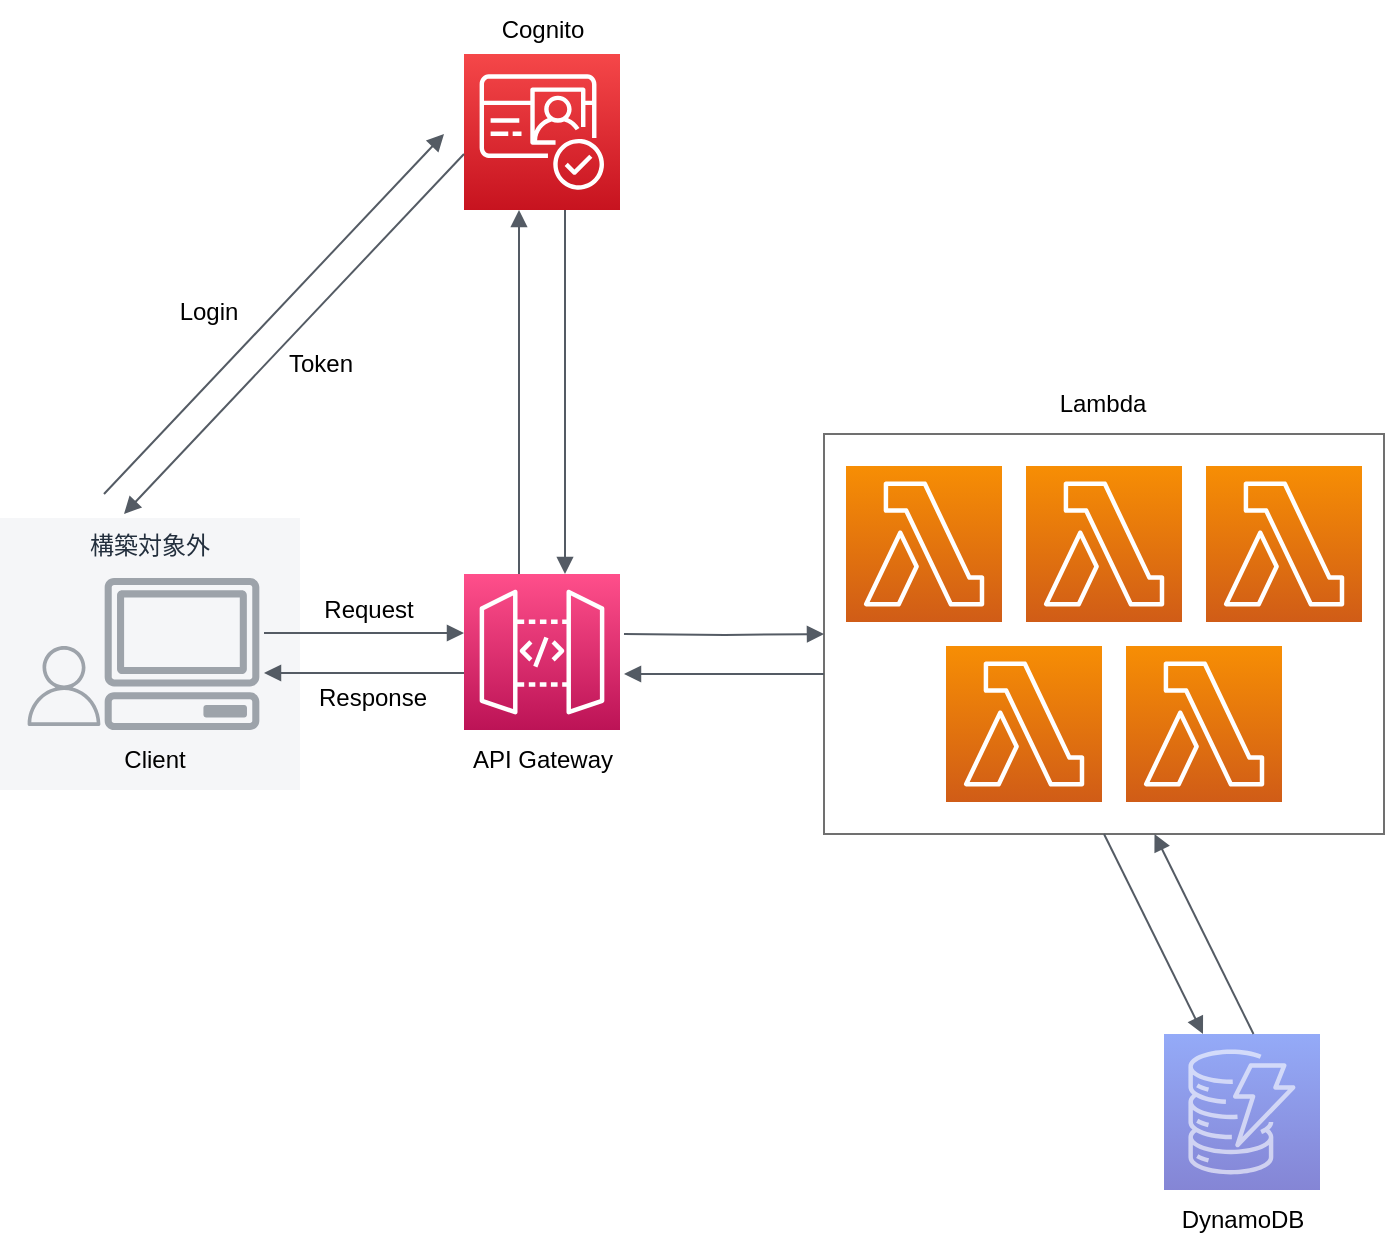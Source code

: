 <mxfile version="20.0.3" type="github"><diagram id="Mso7r11oGm82ifSHZ_Ct" name="Page-1"><mxGraphModel dx="1280" dy="922" grid="1" gridSize="10" guides="1" tooltips="1" connect="1" arrows="1" fold="1" page="1" pageScale="1" pageWidth="827" pageHeight="1169" math="0" shadow="0"><root><mxCell id="0"/><mxCell id="1" parent="0"/><mxCell id="8J5b4x6bjnte7Qw-fBxY-11" value="Generic group" style="dashed=0;verticalAlign=top;fontStyle=0;noLabel=1;fillColor=none;strokeColor=#707070;" vertex="1" parent="1"><mxGeometry x="490" y="400" width="280" height="200" as="geometry"/></mxCell><mxCell id="8J5b4x6bjnte7Qw-fBxY-1" value="" style="sketch=0;points=[[0,0,0],[0.25,0,0],[0.5,0,0],[0.75,0,0],[1,0,0],[0,1,0],[0.25,1,0],[0.5,1,0],[0.75,1,0],[1,1,0],[0,0.25,0],[0,0.5,0],[0,0.75,0],[1,0.25,0],[1,0.5,0],[1,0.75,0]];outlineConnect=0;fontColor=#232F3E;gradientColor=#F54749;gradientDirection=north;fillColor=#C7131F;strokeColor=#ffffff;dashed=0;verticalLabelPosition=bottom;verticalAlign=top;align=center;html=1;fontSize=12;fontStyle=0;aspect=fixed;shape=mxgraph.aws4.resourceIcon;resIcon=mxgraph.aws4.cognito;" vertex="1" parent="1"><mxGeometry x="310" y="210" width="78" height="78" as="geometry"/></mxCell><mxCell id="8J5b4x6bjnte7Qw-fBxY-2" value="" style="sketch=0;points=[[0,0,0],[0.25,0,0],[0.5,0,0],[0.75,0,0],[1,0,0],[0,1,0],[0.25,1,0],[0.5,1,0],[0.75,1,0],[1,1,0],[0,0.25,0],[0,0.5,0],[0,0.75,0],[1,0.25,0],[1,0.5,0],[1,0.75,0]];outlineConnect=0;fontColor=#232F3E;gradientColor=#F78E04;gradientDirection=north;fillColor=#D05C17;strokeColor=#ffffff;dashed=0;verticalLabelPosition=bottom;verticalAlign=top;align=center;html=1;fontSize=12;fontStyle=0;aspect=fixed;shape=mxgraph.aws4.resourceIcon;resIcon=mxgraph.aws4.lambda;" vertex="1" parent="1"><mxGeometry x="501" y="416" width="78" height="78" as="geometry"/></mxCell><mxCell id="8J5b4x6bjnte7Qw-fBxY-3" value="" style="sketch=0;points=[[0,0,0],[0.25,0,0],[0.5,0,0],[0.75,0,0],[1,0,0],[0,1,0],[0.25,1,0],[0.5,1,0],[0.75,1,0],[1,1,0],[0,0.25,0],[0,0.5,0],[0,0.75,0],[1,0.25,0],[1,0.5,0],[1,0.75,0]];outlineConnect=0;fontColor=#232F3E;gradientColor=#FF4F8B;gradientDirection=north;fillColor=#BC1356;strokeColor=#ffffff;dashed=0;verticalLabelPosition=bottom;verticalAlign=top;align=center;html=1;fontSize=12;fontStyle=0;aspect=fixed;shape=mxgraph.aws4.resourceIcon;resIcon=mxgraph.aws4.api_gateway;" vertex="1" parent="1"><mxGeometry x="310" y="470" width="78" height="78" as="geometry"/></mxCell><mxCell id="8J5b4x6bjnte7Qw-fBxY-4" value="" style="sketch=0;points=[[0,0,0],[0.25,0,0],[0.5,0,0],[0.75,0,0],[1,0,0],[0,1,0],[0.25,1,0],[0.5,1,0],[0.75,1,0],[1,1,0],[0,0.25,0],[0,0.5,0],[0,0.75,0],[1,0.25,0],[1,0.5,0],[1,0.75,0]];outlineConnect=0;fontColor=#232F3E;gradientColor=#F78E04;gradientDirection=north;fillColor=#D05C17;strokeColor=#ffffff;dashed=0;verticalLabelPosition=bottom;verticalAlign=top;align=center;html=1;fontSize=12;fontStyle=0;aspect=fixed;shape=mxgraph.aws4.resourceIcon;resIcon=mxgraph.aws4.lambda;" vertex="1" parent="1"><mxGeometry x="551" y="506" width="78" height="78" as="geometry"/></mxCell><mxCell id="8J5b4x6bjnte7Qw-fBxY-5" value="" style="sketch=0;points=[[0,0,0],[0.25,0,0],[0.5,0,0],[0.75,0,0],[1,0,0],[0,1,0],[0.25,1,0],[0.5,1,0],[0.75,1,0],[1,1,0],[0,0.25,0],[0,0.5,0],[0,0.75,0],[1,0.25,0],[1,0.5,0],[1,0.75,0]];outlineConnect=0;fontColor=#232F3E;gradientColor=#F78E04;gradientDirection=north;fillColor=#D05C17;strokeColor=#ffffff;dashed=0;verticalLabelPosition=bottom;verticalAlign=top;align=center;html=1;fontSize=12;fontStyle=0;aspect=fixed;shape=mxgraph.aws4.resourceIcon;resIcon=mxgraph.aws4.lambda;" vertex="1" parent="1"><mxGeometry x="641" y="506" width="78" height="78" as="geometry"/></mxCell><mxCell id="8J5b4x6bjnte7Qw-fBxY-6" value="" style="sketch=0;points=[[0,0,0],[0.25,0,0],[0.5,0,0],[0.75,0,0],[1,0,0],[0,1,0],[0.25,1,0],[0.5,1,0],[0.75,1,0],[1,1,0],[0,0.25,0],[0,0.5,0],[0,0.75,0],[1,0.25,0],[1,0.5,0],[1,0.75,0]];outlineConnect=0;fontColor=#232F3E;gradientColor=#F78E04;gradientDirection=north;fillColor=#D05C17;strokeColor=#ffffff;dashed=0;verticalLabelPosition=bottom;verticalAlign=top;align=center;html=1;fontSize=12;fontStyle=0;aspect=fixed;shape=mxgraph.aws4.resourceIcon;resIcon=mxgraph.aws4.lambda;" vertex="1" parent="1"><mxGeometry x="591" y="416" width="78" height="78" as="geometry"/></mxCell><mxCell id="8J5b4x6bjnte7Qw-fBxY-7" value="" style="sketch=0;points=[[0,0,0],[0.25,0,0],[0.5,0,0],[0.75,0,0],[1,0,0],[0,1,0],[0.25,1,0],[0.5,1,0],[0.75,1,0],[1,1,0],[0,0.25,0],[0,0.5,0],[0,0.75,0],[1,0.25,0],[1,0.5,0],[1,0.75,0]];outlineConnect=0;fontColor=#232F3E;gradientColor=#F78E04;gradientDirection=north;fillColor=#D05C17;strokeColor=#ffffff;dashed=0;verticalLabelPosition=bottom;verticalAlign=top;align=center;html=1;fontSize=12;fontStyle=0;aspect=fixed;shape=mxgraph.aws4.resourceIcon;resIcon=mxgraph.aws4.lambda;" vertex="1" parent="1"><mxGeometry x="681" y="416" width="78" height="78" as="geometry"/></mxCell><mxCell id="8J5b4x6bjnte7Qw-fBxY-8" value="" style="edgeStyle=orthogonalEdgeStyle;html=1;endArrow=none;elbow=vertical;startArrow=block;startFill=1;strokeColor=#545B64;rounded=0;entryX=0.25;entryY=0;entryDx=0;entryDy=0;entryPerimeter=0;exitX=0.25;exitY=1;exitDx=0;exitDy=0;exitPerimeter=0;" edge="1" parent="1"><mxGeometry width="100" relative="1" as="geometry"><mxPoint x="337.5" y="288" as="sourcePoint"/><mxPoint x="337.5" y="470" as="targetPoint"/></mxGeometry></mxCell><mxCell id="8J5b4x6bjnte7Qw-fBxY-9" value="" style="edgeStyle=orthogonalEdgeStyle;html=1;endArrow=block;elbow=vertical;startArrow=none;endFill=1;strokeColor=#545B64;rounded=0;exitX=0.75;exitY=1;exitDx=0;exitDy=0;exitPerimeter=0;entryX=0.75;entryY=0;entryDx=0;entryDy=0;entryPerimeter=0;" edge="1" parent="1"><mxGeometry width="100" relative="1" as="geometry"><mxPoint x="360.5" y="288" as="sourcePoint"/><mxPoint x="360.5" y="470" as="targetPoint"/></mxGeometry></mxCell><mxCell id="8J5b4x6bjnte7Qw-fBxY-10" value="" style="edgeStyle=orthogonalEdgeStyle;html=1;endArrow=block;elbow=vertical;startArrow=none;endFill=1;strokeColor=#545B64;rounded=0;entryX=0;entryY=0.5;entryDx=0;entryDy=0;" edge="1" parent="1" target="8J5b4x6bjnte7Qw-fBxY-11"><mxGeometry width="100" relative="1" as="geometry"><mxPoint x="390" y="500" as="sourcePoint"/><mxPoint x="440" y="620" as="targetPoint"/></mxGeometry></mxCell><mxCell id="8J5b4x6bjnte7Qw-fBxY-14" value="" style="edgeStyle=orthogonalEdgeStyle;html=1;endArrow=none;elbow=vertical;startArrow=block;startFill=1;strokeColor=#545B64;rounded=0;" edge="1" parent="1"><mxGeometry width="100" relative="1" as="geometry"><mxPoint x="390" y="520" as="sourcePoint"/><mxPoint x="490" y="520" as="targetPoint"/></mxGeometry></mxCell><mxCell id="8J5b4x6bjnte7Qw-fBxY-16" value="" style="sketch=0;outlineConnect=0;fontColor=#232F3E;gradientColor=none;fillColor=#232F3D;strokeColor=none;dashed=0;verticalLabelPosition=bottom;verticalAlign=top;align=center;html=1;fontSize=12;fontStyle=0;aspect=fixed;pointerEvents=1;shape=mxgraph.aws4.user;" vertex="1" parent="1"><mxGeometry x="90" y="506" width="40" height="40" as="geometry"/></mxCell><mxCell id="8J5b4x6bjnte7Qw-fBxY-17" value="" style="sketch=0;outlineConnect=0;fontColor=#232F3E;gradientColor=none;fillColor=#232F3D;strokeColor=none;dashed=0;verticalLabelPosition=bottom;verticalAlign=top;align=center;html=1;fontSize=12;fontStyle=0;aspect=fixed;pointerEvents=1;shape=mxgraph.aws4.client;" vertex="1" parent="1"><mxGeometry x="130" y="472" width="78" height="76" as="geometry"/></mxCell><mxCell id="8J5b4x6bjnte7Qw-fBxY-21" value="構築対象外" style="fillColor=#EFF0F3;strokeColor=none;dashed=0;verticalAlign=top;fontStyle=0;fontColor=#232F3D;opacity=60;" vertex="1" parent="1"><mxGeometry x="78" y="442" width="150" height="136" as="geometry"/></mxCell><mxCell id="8J5b4x6bjnte7Qw-fBxY-20" value="" style="edgeStyle=orthogonalEdgeStyle;html=1;endArrow=none;elbow=vertical;startArrow=block;startFill=1;strokeColor=#545B64;rounded=0;" edge="1" parent="1"><mxGeometry width="100" relative="1" as="geometry"><mxPoint x="210" y="519.5" as="sourcePoint"/><mxPoint x="310" y="519.5" as="targetPoint"/></mxGeometry></mxCell><mxCell id="8J5b4x6bjnte7Qw-fBxY-19" value="" style="edgeStyle=orthogonalEdgeStyle;html=1;endArrow=block;elbow=vertical;startArrow=none;endFill=1;strokeColor=#545B64;rounded=0;entryX=0;entryY=0.5;entryDx=0;entryDy=0;" edge="1" parent="1"><mxGeometry width="100" relative="1" as="geometry"><mxPoint x="210" y="499.5" as="sourcePoint"/><mxPoint x="310" y="499.5" as="targetPoint"/></mxGeometry></mxCell><mxCell id="8J5b4x6bjnte7Qw-fBxY-22" value="" style="html=1;endArrow=block;elbow=vertical;startArrow=none;endFill=1;strokeColor=#545B64;rounded=0;fontColor=none;" edge="1" parent="1"><mxGeometry width="100" relative="1" as="geometry"><mxPoint x="130" y="430" as="sourcePoint"/><mxPoint x="300" y="250" as="targetPoint"/></mxGeometry></mxCell><mxCell id="8J5b4x6bjnte7Qw-fBxY-23" value="" style="html=1;endArrow=none;elbow=vertical;startArrow=block;endFill=0;strokeColor=#545B64;rounded=0;fontColor=none;startFill=1;" edge="1" parent="1"><mxGeometry width="100" relative="1" as="geometry"><mxPoint x="140" y="440" as="sourcePoint"/><mxPoint x="310" y="260" as="targetPoint"/></mxGeometry></mxCell><mxCell id="8J5b4x6bjnte7Qw-fBxY-24" value="Login" style="text;html=1;resizable=0;autosize=1;align=center;verticalAlign=middle;points=[];fillColor=none;strokeColor=none;rounded=0;fontColor=none;opacity=60;" vertex="1" parent="1"><mxGeometry x="157" y="324" width="50" height="30" as="geometry"/></mxCell><mxCell id="8J5b4x6bjnte7Qw-fBxY-25" value="Token" style="text;html=1;resizable=0;autosize=1;align=center;verticalAlign=middle;points=[];fillColor=none;strokeColor=none;rounded=0;fontColor=none;opacity=60;" vertex="1" parent="1"><mxGeometry x="208" y="350" width="60" height="30" as="geometry"/></mxCell><mxCell id="8J5b4x6bjnte7Qw-fBxY-26" value="Cognito" style="text;html=1;resizable=0;autosize=1;align=center;verticalAlign=middle;points=[];fillColor=none;strokeColor=none;rounded=0;fontColor=none;opacity=60;" vertex="1" parent="1"><mxGeometry x="319" y="183" width="60" height="30" as="geometry"/></mxCell><mxCell id="8J5b4x6bjnte7Qw-fBxY-27" value="DynamoDB" style="text;html=1;resizable=0;autosize=1;align=center;verticalAlign=middle;points=[];fillColor=none;strokeColor=none;rounded=0;fontColor=none;opacity=60;" vertex="1" parent="1"><mxGeometry x="659" y="778" width="80" height="30" as="geometry"/></mxCell><mxCell id="8J5b4x6bjnte7Qw-fBxY-28" value="Client" style="text;html=1;resizable=0;autosize=1;align=center;verticalAlign=middle;points=[];fillColor=none;strokeColor=none;rounded=0;fontColor=none;opacity=60;" vertex="1" parent="1"><mxGeometry x="130" y="548" width="50" height="30" as="geometry"/></mxCell><mxCell id="8J5b4x6bjnte7Qw-fBxY-29" value="" style="sketch=0;points=[[0,0,0],[0.25,0,0],[0.5,0,0],[0.75,0,0],[1,0,0],[0,1,0],[0.25,1,0],[0.5,1,0],[0.75,1,0],[1,1,0],[0,0.25,0],[0,0.5,0],[0,0.75,0],[1,0.25,0],[1,0.5,0],[1,0.75,0]];outlineConnect=0;fontColor=#232F3E;gradientColor=#4D72F3;gradientDirection=north;fillColor=#3334B9;strokeColor=#ffffff;dashed=0;verticalLabelPosition=bottom;verticalAlign=top;align=center;html=1;fontSize=12;fontStyle=0;aspect=fixed;shape=mxgraph.aws4.resourceIcon;resIcon=mxgraph.aws4.dynamodb;opacity=60;" vertex="1" parent="1"><mxGeometry x="660" y="700" width="78" height="78" as="geometry"/></mxCell><mxCell id="8J5b4x6bjnte7Qw-fBxY-30" value="" style="html=1;endArrow=block;elbow=vertical;startArrow=none;endFill=1;strokeColor=#545B64;rounded=0;fontColor=none;entryX=0.25;entryY=0;entryDx=0;entryDy=0;entryPerimeter=0;exitX=0.5;exitY=1;exitDx=0;exitDy=0;" edge="1" parent="1" source="8J5b4x6bjnte7Qw-fBxY-11" target="8J5b4x6bjnte7Qw-fBxY-29"><mxGeometry width="100" relative="1" as="geometry"><mxPoint x="440" y="728" as="sourcePoint"/><mxPoint x="610" y="548" as="targetPoint"/></mxGeometry></mxCell><mxCell id="8J5b4x6bjnte7Qw-fBxY-31" value="" style="html=1;endArrow=none;elbow=vertical;startArrow=block;endFill=0;strokeColor=#545B64;rounded=0;fontColor=none;entryX=0.25;entryY=0;entryDx=0;entryDy=0;entryPerimeter=0;exitX=0.5;exitY=1;exitDx=0;exitDy=0;startFill=1;" edge="1" parent="1"><mxGeometry width="100" relative="1" as="geometry"><mxPoint x="655.25" y="600" as="sourcePoint"/><mxPoint x="704.75" y="700" as="targetPoint"/></mxGeometry></mxCell><mxCell id="8J5b4x6bjnte7Qw-fBxY-32" value="Lambda" style="text;html=1;resizable=0;autosize=1;align=center;verticalAlign=middle;points=[];fillColor=none;strokeColor=none;rounded=0;fontColor=none;opacity=60;" vertex="1" parent="1"><mxGeometry x="594" y="370" width="70" height="30" as="geometry"/></mxCell><mxCell id="8J5b4x6bjnte7Qw-fBxY-33" value="API Gateway" style="text;html=1;resizable=0;autosize=1;align=center;verticalAlign=middle;points=[];fillColor=none;strokeColor=none;rounded=0;fontColor=none;opacity=60;" vertex="1" parent="1"><mxGeometry x="304" y="548" width="90" height="30" as="geometry"/></mxCell><mxCell id="8J5b4x6bjnte7Qw-fBxY-36" value="Request" style="text;html=1;resizable=0;autosize=1;align=center;verticalAlign=middle;points=[];fillColor=none;strokeColor=none;rounded=0;fontColor=none;opacity=60;" vertex="1" parent="1"><mxGeometry x="227" y="473" width="70" height="30" as="geometry"/></mxCell><mxCell id="8J5b4x6bjnte7Qw-fBxY-38" value="Response" style="text;html=1;resizable=0;autosize=1;align=center;verticalAlign=middle;points=[];fillColor=none;strokeColor=none;rounded=0;fontColor=none;opacity=60;" vertex="1" parent="1"><mxGeometry x="224" y="517" width="80" height="30" as="geometry"/></mxCell></root></mxGraphModel></diagram></mxfile>